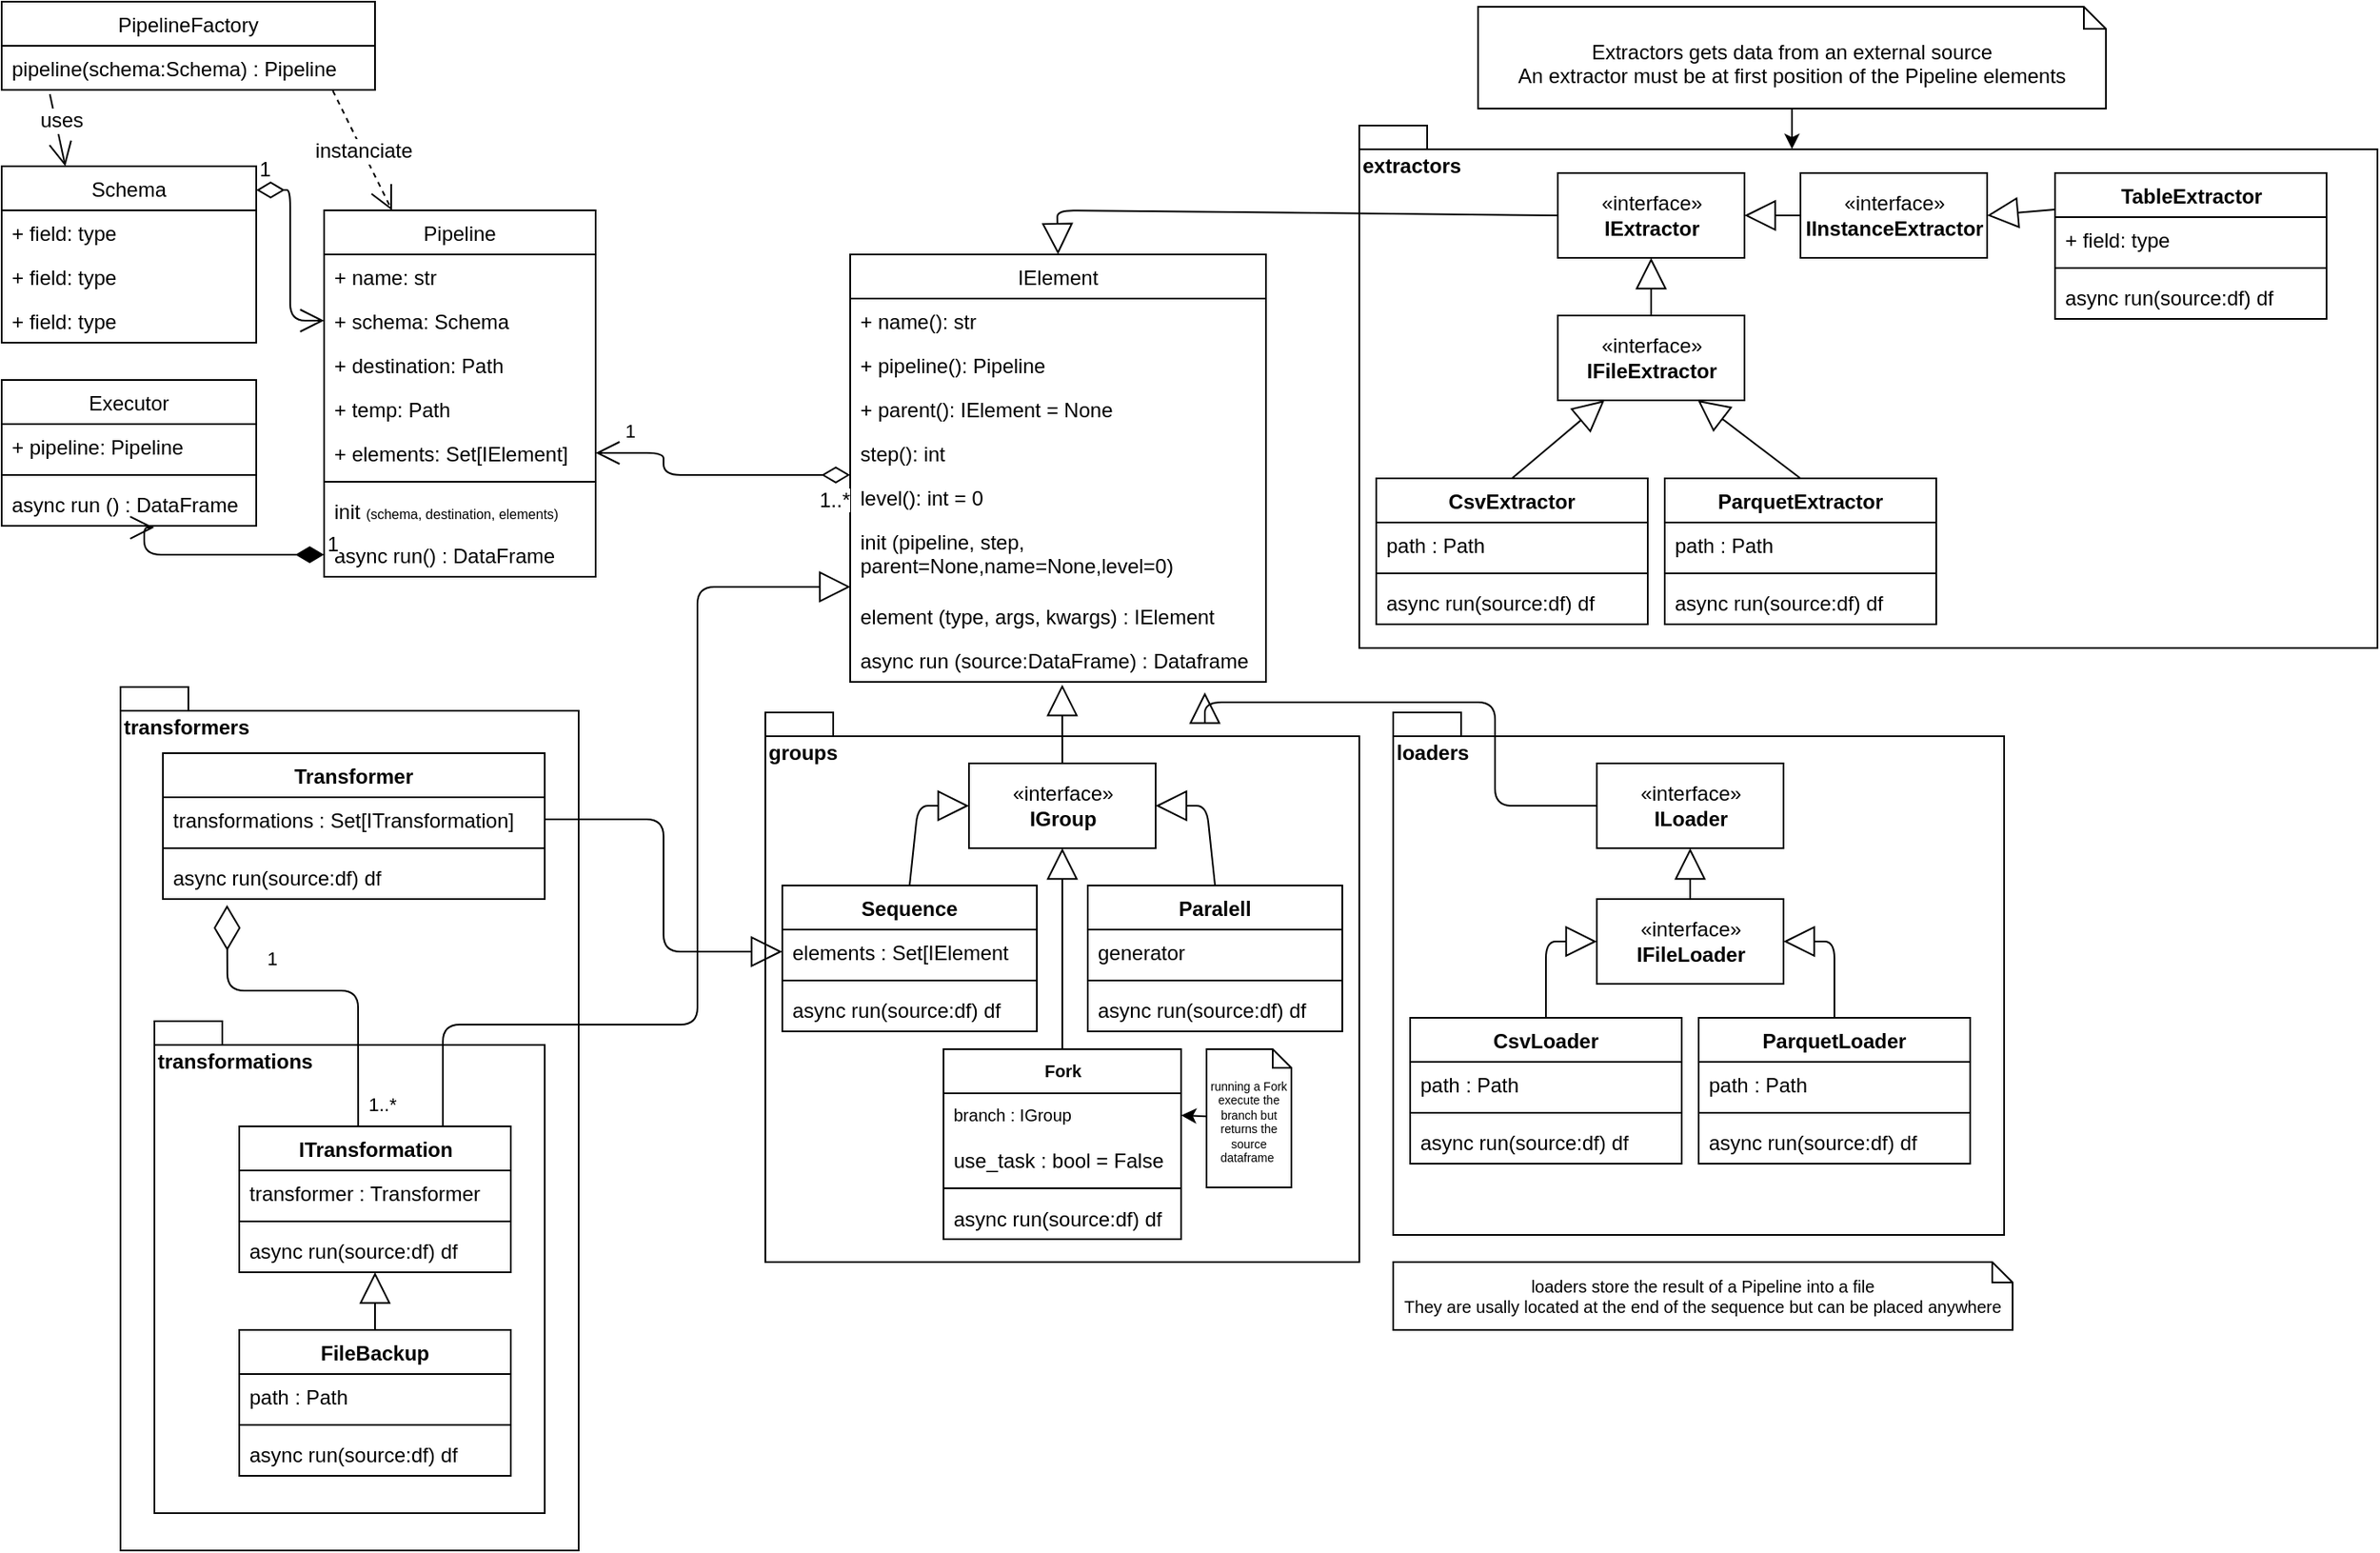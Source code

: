 <mxfile>
    <diagram id="ujasGGpQuh9d9_VPNhje" name="Page-1">
        <mxGraphModel dx="928" dy="367" grid="1" gridSize="10" guides="1" tooltips="1" connect="1" arrows="1" fold="1" page="1" pageScale="1" pageWidth="1654" pageHeight="1169" math="0" shadow="0">
            <root>
                <mxCell id="0"/>
                <mxCell id="1" parent="0"/>
                <mxCell id="62" value="groups" style="shape=folder;fontStyle=1;spacingTop=10;tabWidth=40;tabHeight=14;tabPosition=left;html=1;align=left;verticalAlign=top;" parent="1" vertex="1">
                    <mxGeometry x="490" y="446" width="350" height="324" as="geometry"/>
                </mxCell>
                <mxCell id="26" value="extractors" style="shape=folder;fontStyle=1;spacingTop=10;tabWidth=40;tabHeight=14;tabPosition=left;html=1;align=left;verticalAlign=top;" parent="1" vertex="1">
                    <mxGeometry x="840" y="100" width="600" height="308" as="geometry"/>
                </mxCell>
                <mxCell id="2" value="IElement" style="swimlane;fontStyle=0;childLayout=stackLayout;horizontal=1;startSize=26;fillColor=none;horizontalStack=0;resizeParent=1;resizeParentMax=0;resizeLast=0;collapsible=1;marginBottom=0;" parent="1" vertex="1">
                    <mxGeometry x="540" y="176" width="245" height="252" as="geometry"/>
                </mxCell>
                <mxCell id="3" value="+ name(): str" style="text;strokeColor=none;fillColor=none;align=left;verticalAlign=top;spacingLeft=4;spacingRight=4;overflow=hidden;rotatable=0;points=[[0,0.5],[1,0.5]];portConstraint=eastwest;" parent="2" vertex="1">
                    <mxGeometry y="26" width="245" height="26" as="geometry"/>
                </mxCell>
                <mxCell id="4" value="+ pipeline(): Pipeline" style="text;strokeColor=none;fillColor=none;align=left;verticalAlign=top;spacingLeft=4;spacingRight=4;overflow=hidden;rotatable=0;points=[[0,0.5],[1,0.5]];portConstraint=eastwest;" parent="2" vertex="1">
                    <mxGeometry y="52" width="245" height="26" as="geometry"/>
                </mxCell>
                <mxCell id="5" value="+ parent(): IElement = None" style="text;strokeColor=none;fillColor=none;align=left;verticalAlign=top;spacingLeft=4;spacingRight=4;overflow=hidden;rotatable=0;points=[[0,0.5],[1,0.5]];portConstraint=eastwest;" parent="2" vertex="1">
                    <mxGeometry y="78" width="245" height="26" as="geometry"/>
                </mxCell>
                <mxCell id="93" value="step(): int" style="text;strokeColor=none;fillColor=none;align=left;verticalAlign=top;spacingLeft=4;spacingRight=4;overflow=hidden;rotatable=0;points=[[0,0.5],[1,0.5]];portConstraint=eastwest;fontSize=12;html=1;" parent="2" vertex="1">
                    <mxGeometry y="104" width="245" height="26" as="geometry"/>
                </mxCell>
                <mxCell id="94" value="level(): int = 0" style="text;strokeColor=none;fillColor=none;align=left;verticalAlign=top;spacingLeft=4;spacingRight=4;overflow=hidden;rotatable=0;points=[[0,0.5],[1,0.5]];portConstraint=eastwest;fontSize=12;html=1;" parent="2" vertex="1">
                    <mxGeometry y="130" width="245" height="26" as="geometry"/>
                </mxCell>
                <mxCell id="122" value="init (pipeline, step, parent=None,name=None,level=0)" style="text;strokeColor=none;fillColor=none;align=left;verticalAlign=top;spacingLeft=4;spacingRight=4;overflow=hidden;rotatable=0;points=[[0,0.5],[1,0.5]];portConstraint=eastwest;labelBackgroundColor=none;labelBorderColor=none;fontSize=12;fontColor=default;html=1;whiteSpace=wrap;" parent="2" vertex="1">
                    <mxGeometry y="156" width="245" height="44" as="geometry"/>
                </mxCell>
                <mxCell id="143" value="element (type, args, kwargs) : IElement" style="text;strokeColor=none;fillColor=none;align=left;verticalAlign=top;spacingLeft=4;spacingRight=4;overflow=hidden;rotatable=0;points=[[0,0.5],[1,0.5]];portConstraint=eastwest;labelBorderColor=none;" vertex="1" parent="2">
                    <mxGeometry y="200" width="245" height="26" as="geometry"/>
                </mxCell>
                <mxCell id="95" value="async run (source:DataFrame) : Dataframe" style="text;strokeColor=none;fillColor=none;align=left;verticalAlign=top;spacingLeft=4;spacingRight=4;overflow=hidden;rotatable=0;points=[[0,0.5],[1,0.5]];portConstraint=eastwest;fontSize=12;html=1;" parent="2" vertex="1">
                    <mxGeometry y="226" width="245" height="26" as="geometry"/>
                </mxCell>
                <mxCell id="6" value="Pipeline" style="swimlane;fontStyle=0;childLayout=stackLayout;horizontal=1;startSize=26;fillColor=none;horizontalStack=0;resizeParent=1;resizeParentMax=0;resizeLast=0;collapsible=1;marginBottom=0;" parent="1" vertex="1">
                    <mxGeometry x="230" y="150" width="160" height="216" as="geometry"/>
                </mxCell>
                <mxCell id="7" value="+ name: str" style="text;strokeColor=none;fillColor=none;align=left;verticalAlign=top;spacingLeft=4;spacingRight=4;overflow=hidden;rotatable=0;points=[[0,0.5],[1,0.5]];portConstraint=eastwest;" parent="6" vertex="1">
                    <mxGeometry y="26" width="160" height="26" as="geometry"/>
                </mxCell>
                <mxCell id="8" value="+ schema: Schema" style="text;strokeColor=none;fillColor=none;align=left;verticalAlign=top;spacingLeft=4;spacingRight=4;overflow=hidden;rotatable=0;points=[[0,0.5],[1,0.5]];portConstraint=eastwest;" parent="6" vertex="1">
                    <mxGeometry y="52" width="160" height="26" as="geometry"/>
                </mxCell>
                <mxCell id="9" value="+ destination: Path" style="text;strokeColor=none;fillColor=none;align=left;verticalAlign=top;spacingLeft=4;spacingRight=4;overflow=hidden;rotatable=0;points=[[0,0.5],[1,0.5]];portConstraint=eastwest;" parent="6" vertex="1">
                    <mxGeometry y="78" width="160" height="26" as="geometry"/>
                </mxCell>
                <mxCell id="87" value="+ temp: Path" style="text;strokeColor=none;fillColor=none;align=left;verticalAlign=top;spacingLeft=4;spacingRight=4;overflow=hidden;rotatable=0;points=[[0,0.5],[1,0.5]];portConstraint=eastwest;" parent="6" vertex="1">
                    <mxGeometry y="104" width="160" height="26" as="geometry"/>
                </mxCell>
                <mxCell id="88" value="+ elements: Set[IElement]" style="text;strokeColor=none;fillColor=none;align=left;verticalAlign=top;spacingLeft=4;spacingRight=4;overflow=hidden;rotatable=0;points=[[0,0.5],[1,0.5]];portConstraint=eastwest;" parent="6" vertex="1">
                    <mxGeometry y="130" width="160" height="26" as="geometry"/>
                </mxCell>
                <mxCell id="89" value="" style="line;strokeWidth=1;fillColor=none;align=left;verticalAlign=middle;spacingTop=-1;spacingLeft=3;spacingRight=3;rotatable=0;labelPosition=right;points=[];portConstraint=eastwest;" parent="6" vertex="1">
                    <mxGeometry y="156" width="160" height="8" as="geometry"/>
                </mxCell>
                <mxCell id="90" value="init&amp;nbsp;&lt;font style=&quot;font-size: 8px&quot;&gt;(schema, destination, elements)&lt;/font&gt;" style="text;strokeColor=none;fillColor=none;align=left;verticalAlign=top;spacingLeft=4;spacingRight=4;overflow=hidden;rotatable=0;points=[[0,0.5],[1,0.5]];portConstraint=eastwest;whiteSpace=wrap;html=1;" parent="6" vertex="1">
                    <mxGeometry y="164" width="160" height="26" as="geometry"/>
                </mxCell>
                <mxCell id="107" value="&lt;span&gt;async run() : DataFrame&lt;/span&gt;" style="text;align=left;verticalAlign=top;spacingLeft=4;spacingRight=4;overflow=hidden;rotatable=0;points=[[0,0.5],[1,0.5]];portConstraint=eastwest;labelBackgroundColor=none;labelBorderColor=none;fontSize=12;html=1;" parent="6" vertex="1">
                    <mxGeometry y="190" width="160" height="26" as="geometry"/>
                </mxCell>
                <mxCell id="10" value="«interface»&lt;br&gt;&lt;b&gt;IExtractor&lt;/b&gt;" style="html=1;" parent="1" vertex="1">
                    <mxGeometry x="957" y="128" width="110" height="50" as="geometry"/>
                </mxCell>
                <mxCell id="11" value="«interface»&lt;br&gt;&lt;b&gt;IFileExtractor&lt;/b&gt;" style="html=1;" parent="1" vertex="1">
                    <mxGeometry x="957" y="212" width="110" height="50" as="geometry"/>
                </mxCell>
                <mxCell id="12" value="CsvExtractor" style="swimlane;fontStyle=1;align=center;verticalAlign=top;childLayout=stackLayout;horizontal=1;startSize=26;horizontalStack=0;resizeParent=1;resizeParentMax=0;resizeLast=0;collapsible=1;marginBottom=0;" parent="1" vertex="1">
                    <mxGeometry x="850" y="308" width="160" height="86" as="geometry"/>
                </mxCell>
                <mxCell id="13" value="path : Path" style="text;strokeColor=none;fillColor=none;align=left;verticalAlign=top;spacingLeft=4;spacingRight=4;overflow=hidden;rotatable=0;points=[[0,0.5],[1,0.5]];portConstraint=eastwest;" parent="12" vertex="1">
                    <mxGeometry y="26" width="160" height="26" as="geometry"/>
                </mxCell>
                <mxCell id="14" value="" style="line;strokeWidth=1;fillColor=none;align=left;verticalAlign=middle;spacingTop=-1;spacingLeft=3;spacingRight=3;rotatable=0;labelPosition=right;points=[];portConstraint=eastwest;" parent="12" vertex="1">
                    <mxGeometry y="52" width="160" height="8" as="geometry"/>
                </mxCell>
                <mxCell id="15" value="async run(source:df) df" style="text;strokeColor=none;fillColor=none;align=left;verticalAlign=top;spacingLeft=4;spacingRight=4;overflow=hidden;rotatable=0;points=[[0,0.5],[1,0.5]];portConstraint=eastwest;" parent="12" vertex="1">
                    <mxGeometry y="60" width="160" height="26" as="geometry"/>
                </mxCell>
                <mxCell id="17" value="ParquetExtractor" style="swimlane;fontStyle=1;align=center;verticalAlign=top;childLayout=stackLayout;horizontal=1;startSize=26;horizontalStack=0;resizeParent=1;resizeParentMax=0;resizeLast=0;collapsible=1;marginBottom=0;" parent="1" vertex="1">
                    <mxGeometry x="1020" y="308" width="160" height="86" as="geometry"/>
                </mxCell>
                <mxCell id="18" value="path : Path" style="text;strokeColor=none;fillColor=none;align=left;verticalAlign=top;spacingLeft=4;spacingRight=4;overflow=hidden;rotatable=0;points=[[0,0.5],[1,0.5]];portConstraint=eastwest;" parent="17" vertex="1">
                    <mxGeometry y="26" width="160" height="26" as="geometry"/>
                </mxCell>
                <mxCell id="19" value="" style="line;strokeWidth=1;fillColor=none;align=left;verticalAlign=middle;spacingTop=-1;spacingLeft=3;spacingRight=3;rotatable=0;labelPosition=right;points=[];portConstraint=eastwest;" parent="17" vertex="1">
                    <mxGeometry y="52" width="160" height="8" as="geometry"/>
                </mxCell>
                <mxCell id="20" value="async run(source:df) df" style="text;strokeColor=none;fillColor=none;align=left;verticalAlign=top;spacingLeft=4;spacingRight=4;overflow=hidden;rotatable=0;points=[[0,0.5],[1,0.5]];portConstraint=eastwest;" parent="17" vertex="1">
                    <mxGeometry y="60" width="160" height="26" as="geometry"/>
                </mxCell>
                <mxCell id="21" value="" style="endArrow=block;endSize=16;endFill=0;html=1;entryX=0.5;entryY=0;entryDx=0;entryDy=0;exitX=0;exitY=0.5;exitDx=0;exitDy=0;" parent="1" source="10" target="2" edge="1">
                    <mxGeometry x="-0.319" y="7" width="160" relative="1" as="geometry">
                        <mxPoint x="610" y="140" as="sourcePoint"/>
                        <mxPoint x="750" y="400" as="targetPoint"/>
                        <Array as="points">
                            <mxPoint x="662" y="150"/>
                        </Array>
                        <mxPoint as="offset"/>
                    </mxGeometry>
                </mxCell>
                <mxCell id="23" value="" style="endArrow=block;endSize=16;endFill=0;html=1;entryX=0.5;entryY=1;entryDx=0;entryDy=0;exitX=0.5;exitY=0;exitDx=0;exitDy=0;" parent="1" source="11" target="10" edge="1">
                    <mxGeometry x="-0.319" y="7" width="160" relative="1" as="geometry">
                        <mxPoint x="920" y="143" as="sourcePoint"/>
                        <mxPoint x="770" y="168" as="targetPoint"/>
                        <mxPoint as="offset"/>
                    </mxGeometry>
                </mxCell>
                <mxCell id="24" value="" style="endArrow=block;endSize=16;endFill=0;html=1;entryX=0.25;entryY=1;entryDx=0;entryDy=0;exitX=0.5;exitY=0;exitDx=0;exitDy=0;" parent="1" source="12" target="11" edge="1">
                    <mxGeometry x="-0.319" y="7" width="160" relative="1" as="geometry">
                        <mxPoint x="930" y="153" as="sourcePoint"/>
                        <mxPoint x="780" y="178" as="targetPoint"/>
                        <mxPoint as="offset"/>
                    </mxGeometry>
                </mxCell>
                <mxCell id="25" value="" style="endArrow=block;endSize=16;endFill=0;html=1;entryX=0.75;entryY=1;entryDx=0;entryDy=0;exitX=0.5;exitY=0;exitDx=0;exitDy=0;" parent="1" source="17" target="11" edge="1">
                    <mxGeometry x="-0.319" y="7" width="160" relative="1" as="geometry">
                        <mxPoint x="940" y="163" as="sourcePoint"/>
                        <mxPoint x="790" y="188" as="targetPoint"/>
                        <mxPoint as="offset"/>
                    </mxGeometry>
                </mxCell>
                <mxCell id="27" value="loaders" style="shape=folder;fontStyle=1;spacingTop=10;tabWidth=40;tabHeight=14;tabPosition=left;html=1;align=left;verticalAlign=top;" parent="1" vertex="1">
                    <mxGeometry x="860" y="446" width="360" height="308" as="geometry"/>
                </mxCell>
                <mxCell id="28" value="«interface»&lt;br&gt;&lt;b&gt;ILoader&lt;/b&gt;" style="html=1;" parent="1" vertex="1">
                    <mxGeometry x="980" y="476" width="110" height="50" as="geometry"/>
                </mxCell>
                <mxCell id="29" value="«interface»&lt;br&gt;&lt;b&gt;IFileLoader&lt;/b&gt;" style="html=1;" parent="1" vertex="1">
                    <mxGeometry x="980" y="556" width="110" height="50" as="geometry"/>
                </mxCell>
                <mxCell id="32" value="CsvLoader" style="swimlane;fontStyle=1;align=center;verticalAlign=top;childLayout=stackLayout;horizontal=1;startSize=26;horizontalStack=0;resizeParent=1;resizeParentMax=0;resizeLast=0;collapsible=1;marginBottom=0;" parent="1" vertex="1">
                    <mxGeometry x="870" y="626" width="160" height="86" as="geometry"/>
                </mxCell>
                <mxCell id="33" value="path : Path" style="text;strokeColor=none;fillColor=none;align=left;verticalAlign=top;spacingLeft=4;spacingRight=4;overflow=hidden;rotatable=0;points=[[0,0.5],[1,0.5]];portConstraint=eastwest;" parent="32" vertex="1">
                    <mxGeometry y="26" width="160" height="26" as="geometry"/>
                </mxCell>
                <mxCell id="34" value="" style="line;strokeWidth=1;fillColor=none;align=left;verticalAlign=middle;spacingTop=-1;spacingLeft=3;spacingRight=3;rotatable=0;labelPosition=right;points=[];portConstraint=eastwest;" parent="32" vertex="1">
                    <mxGeometry y="52" width="160" height="8" as="geometry"/>
                </mxCell>
                <mxCell id="35" value="async run(source:df) df" style="text;strokeColor=none;fillColor=none;align=left;verticalAlign=top;spacingLeft=4;spacingRight=4;overflow=hidden;rotatable=0;points=[[0,0.5],[1,0.5]];portConstraint=eastwest;" parent="32" vertex="1">
                    <mxGeometry y="60" width="160" height="26" as="geometry"/>
                </mxCell>
                <mxCell id="36" value="ParquetLoader" style="swimlane;fontStyle=1;align=center;verticalAlign=top;childLayout=stackLayout;horizontal=1;startSize=26;horizontalStack=0;resizeParent=1;resizeParentMax=0;resizeLast=0;collapsible=1;marginBottom=0;" parent="1" vertex="1">
                    <mxGeometry x="1040" y="626" width="160" height="86" as="geometry"/>
                </mxCell>
                <mxCell id="37" value="path : Path" style="text;strokeColor=none;fillColor=none;align=left;verticalAlign=top;spacingLeft=4;spacingRight=4;overflow=hidden;rotatable=0;points=[[0,0.5],[1,0.5]];portConstraint=eastwest;" parent="36" vertex="1">
                    <mxGeometry y="26" width="160" height="26" as="geometry"/>
                </mxCell>
                <mxCell id="38" value="" style="line;strokeWidth=1;fillColor=none;align=left;verticalAlign=middle;spacingTop=-1;spacingLeft=3;spacingRight=3;rotatable=0;labelPosition=right;points=[];portConstraint=eastwest;" parent="36" vertex="1">
                    <mxGeometry y="52" width="160" height="8" as="geometry"/>
                </mxCell>
                <mxCell id="39" value="async run(source:df) df" style="text;strokeColor=none;fillColor=none;align=left;verticalAlign=top;spacingLeft=4;spacingRight=4;overflow=hidden;rotatable=0;points=[[0,0.5],[1,0.5]];portConstraint=eastwest;" parent="36" vertex="1">
                    <mxGeometry y="60" width="160" height="26" as="geometry"/>
                </mxCell>
                <mxCell id="40" value="" style="endArrow=block;endSize=16;endFill=0;html=1;entryX=0.5;entryY=1;entryDx=0;entryDy=0;exitX=0.5;exitY=0;exitDx=0;exitDy=0;" parent="1" source="29" target="28" edge="1">
                    <mxGeometry x="-0.319" y="7" width="160" relative="1" as="geometry">
                        <mxPoint x="1332" y="240" as="sourcePoint"/>
                        <mxPoint x="1332" y="206" as="targetPoint"/>
                        <mxPoint as="offset"/>
                    </mxGeometry>
                </mxCell>
                <mxCell id="41" value="" style="endArrow=block;endSize=16;endFill=0;html=1;entryX=1;entryY=0.5;entryDx=0;entryDy=0;exitX=0.5;exitY=0;exitDx=0;exitDy=0;" parent="1" source="36" target="29" edge="1">
                    <mxGeometry x="-0.319" y="7" width="160" relative="1" as="geometry">
                        <mxPoint x="1360" y="596" as="sourcePoint"/>
                        <mxPoint x="1280" y="556" as="targetPoint"/>
                        <mxPoint as="offset"/>
                        <Array as="points">
                            <mxPoint x="1120" y="581"/>
                        </Array>
                    </mxGeometry>
                </mxCell>
                <mxCell id="42" value="" style="endArrow=block;endSize=16;endFill=0;html=1;entryX=0;entryY=0.5;entryDx=0;entryDy=0;exitX=0.5;exitY=0;exitDx=0;exitDy=0;" parent="1" source="32" target="29" edge="1">
                    <mxGeometry x="-0.319" y="7" width="160" relative="1" as="geometry">
                        <mxPoint x="1130" y="636" as="sourcePoint"/>
                        <mxPoint x="1100" y="591" as="targetPoint"/>
                        <mxPoint as="offset"/>
                        <Array as="points">
                            <mxPoint x="950" y="581"/>
                        </Array>
                    </mxGeometry>
                </mxCell>
                <mxCell id="43" value="transformers" style="shape=folder;fontStyle=1;spacingTop=10;tabWidth=40;tabHeight=14;tabPosition=left;html=1;align=left;verticalAlign=top;" parent="1" vertex="1">
                    <mxGeometry x="110" y="431" width="270" height="509" as="geometry"/>
                </mxCell>
                <mxCell id="44" value="«interface»&lt;br&gt;&lt;b&gt;IGroup&lt;/b&gt;" style="html=1;" parent="1" vertex="1">
                    <mxGeometry x="610" y="476" width="110" height="50" as="geometry"/>
                </mxCell>
                <mxCell id="45" value="Sequence" style="swimlane;fontStyle=1;align=center;verticalAlign=top;childLayout=stackLayout;horizontal=1;startSize=26;horizontalStack=0;resizeParent=1;resizeParentMax=0;resizeLast=0;collapsible=1;marginBottom=0;" parent="1" vertex="1">
                    <mxGeometry x="500" y="548" width="150" height="86" as="geometry"/>
                </mxCell>
                <mxCell id="46" value="elements : Set[IElement" style="text;strokeColor=none;fillColor=none;align=left;verticalAlign=top;spacingLeft=4;spacingRight=4;overflow=hidden;rotatable=0;points=[[0,0.5],[1,0.5]];portConstraint=eastwest;" parent="45" vertex="1">
                    <mxGeometry y="26" width="150" height="26" as="geometry"/>
                </mxCell>
                <mxCell id="47" value="" style="line;strokeWidth=1;fillColor=none;align=left;verticalAlign=middle;spacingTop=-1;spacingLeft=3;spacingRight=3;rotatable=0;labelPosition=right;points=[];portConstraint=eastwest;" parent="45" vertex="1">
                    <mxGeometry y="52" width="150" height="8" as="geometry"/>
                </mxCell>
                <mxCell id="48" value="async run(source:df) df" style="text;strokeColor=none;fillColor=none;align=left;verticalAlign=top;spacingLeft=4;spacingRight=4;overflow=hidden;rotatable=0;points=[[0,0.5],[1,0.5]];portConstraint=eastwest;" parent="45" vertex="1">
                    <mxGeometry y="60" width="150" height="26" as="geometry"/>
                </mxCell>
                <mxCell id="49" value="Paralell" style="swimlane;fontStyle=1;align=center;verticalAlign=top;childLayout=stackLayout;horizontal=1;startSize=26;horizontalStack=0;resizeParent=1;resizeParentMax=0;resizeLast=0;collapsible=1;marginBottom=0;" parent="1" vertex="1">
                    <mxGeometry x="680" y="548" width="150" height="86" as="geometry"/>
                </mxCell>
                <mxCell id="50" value="generator" style="text;strokeColor=none;fillColor=none;align=left;verticalAlign=top;spacingLeft=4;spacingRight=4;overflow=hidden;rotatable=0;points=[[0,0.5],[1,0.5]];portConstraint=eastwest;" parent="49" vertex="1">
                    <mxGeometry y="26" width="150" height="26" as="geometry"/>
                </mxCell>
                <mxCell id="51" value="" style="line;strokeWidth=1;fillColor=none;align=left;verticalAlign=middle;spacingTop=-1;spacingLeft=3;spacingRight=3;rotatable=0;labelPosition=right;points=[];portConstraint=eastwest;" parent="49" vertex="1">
                    <mxGeometry y="52" width="150" height="8" as="geometry"/>
                </mxCell>
                <mxCell id="52" value="async run(source:df) df" style="text;strokeColor=none;fillColor=none;align=left;verticalAlign=top;spacingLeft=4;spacingRight=4;overflow=hidden;rotatable=0;points=[[0,0.5],[1,0.5]];portConstraint=eastwest;" parent="49" vertex="1">
                    <mxGeometry y="60" width="150" height="26" as="geometry"/>
                </mxCell>
                <mxCell id="53" value="" style="endArrow=block;endSize=16;endFill=0;html=1;entryX=0;entryY=0.5;entryDx=0;entryDy=0;exitX=0.5;exitY=0;exitDx=0;exitDy=0;" parent="1" source="45" target="44" edge="1">
                    <mxGeometry x="-0.319" y="7" width="160" relative="1" as="geometry">
                        <mxPoint x="440" y="526" as="sourcePoint"/>
                        <mxPoint x="470" y="481" as="targetPoint"/>
                        <mxPoint as="offset"/>
                        <Array as="points">
                            <mxPoint x="580" y="501"/>
                        </Array>
                    </mxGeometry>
                </mxCell>
                <mxCell id="54" value="" style="endArrow=block;endSize=16;endFill=0;html=1;entryX=1;entryY=0.5;entryDx=0;entryDy=0;exitX=0.5;exitY=0;exitDx=0;exitDy=0;" parent="1" source="49" target="44" edge="1">
                    <mxGeometry x="-0.319" y="7" width="160" relative="1" as="geometry">
                        <mxPoint x="770" y="551" as="sourcePoint"/>
                        <mxPoint x="800" y="506" as="targetPoint"/>
                        <mxPoint as="offset"/>
                        <Array as="points">
                            <mxPoint x="750" y="501"/>
                        </Array>
                    </mxGeometry>
                </mxCell>
                <mxCell id="55" value="" style="endArrow=block;endSize=16;endFill=0;html=1;exitX=0.5;exitY=0;exitDx=0;exitDy=0;entryX=0.51;entryY=1.061;entryDx=0;entryDy=0;entryPerimeter=0;" parent="1" source="44" target="95" edge="1">
                    <mxGeometry x="-0.319" y="7" width="160" relative="1" as="geometry">
                        <mxPoint x="1087" y="215" as="sourcePoint"/>
                        <mxPoint x="670" y="420" as="targetPoint"/>
                        <mxPoint as="offset"/>
                    </mxGeometry>
                </mxCell>
                <mxCell id="56" value="" style="endArrow=block;endSize=16;endFill=0;html=1;entryX=0.853;entryY=1.236;entryDx=0;entryDy=0;exitX=0;exitY=0.5;exitDx=0;exitDy=0;entryPerimeter=0;" parent="1" source="28" target="95" edge="1">
                    <mxGeometry x="-0.319" y="7" width="160" relative="1" as="geometry">
                        <mxPoint x="1097" y="225" as="sourcePoint"/>
                        <mxPoint x="540" y="200" as="targetPoint"/>
                        <mxPoint as="offset"/>
                        <Array as="points">
                            <mxPoint x="920" y="501"/>
                            <mxPoint x="920" y="440"/>
                            <mxPoint x="749" y="440"/>
                        </Array>
                    </mxGeometry>
                </mxCell>
                <mxCell id="57" value="Transformer" style="swimlane;fontStyle=1;align=center;verticalAlign=top;childLayout=stackLayout;horizontal=1;startSize=26;horizontalStack=0;resizeParent=1;resizeParentMax=0;resizeLast=0;collapsible=1;marginBottom=0;labelBorderColor=none;" parent="1" vertex="1">
                    <mxGeometry x="135" y="470" width="225" height="86" as="geometry"/>
                </mxCell>
                <mxCell id="58" value="transformations : Set[ITransformation]" style="text;strokeColor=none;fillColor=none;align=left;verticalAlign=top;spacingLeft=4;spacingRight=4;overflow=hidden;rotatable=0;points=[[0,0.5],[1,0.5]];portConstraint=eastwest;" parent="57" vertex="1">
                    <mxGeometry y="26" width="225" height="26" as="geometry"/>
                </mxCell>
                <mxCell id="59" value="" style="line;strokeWidth=1;fillColor=none;align=left;verticalAlign=middle;spacingTop=-1;spacingLeft=3;spacingRight=3;rotatable=0;labelPosition=right;points=[];portConstraint=eastwest;" parent="57" vertex="1">
                    <mxGeometry y="52" width="225" height="8" as="geometry"/>
                </mxCell>
                <mxCell id="60" value="async run(source:df) df" style="text;strokeColor=none;fillColor=none;align=left;verticalAlign=top;spacingLeft=4;spacingRight=4;overflow=hidden;rotatable=0;points=[[0,0.5],[1,0.5]];portConstraint=eastwest;" parent="57" vertex="1">
                    <mxGeometry y="60" width="225" height="26" as="geometry"/>
                </mxCell>
                <mxCell id="61" value="" style="endArrow=block;endSize=16;endFill=0;html=1;exitX=1;exitY=0.5;exitDx=0;exitDy=0;entryX=0;entryY=0.5;entryDx=0;entryDy=0;" parent="1" source="58" target="46" edge="1">
                    <mxGeometry x="-0.319" y="7" width="160" relative="1" as="geometry">
                        <mxPoint x="295.56" y="480" as="sourcePoint"/>
                        <mxPoint x="250.0" y="295.95" as="targetPoint"/>
                        <mxPoint as="offset"/>
                        <Array as="points">
                            <mxPoint x="430" y="509"/>
                            <mxPoint x="430" y="587"/>
                        </Array>
                    </mxGeometry>
                </mxCell>
                <mxCell id="63" value="transformations" style="shape=folder;fontStyle=1;spacingTop=10;tabWidth=40;tabHeight=14;tabPosition=left;html=1;align=left;verticalAlign=top;" parent="1" vertex="1">
                    <mxGeometry x="130" y="628" width="230" height="290" as="geometry"/>
                </mxCell>
                <mxCell id="66" value="FileBackup" style="swimlane;fontStyle=1;align=center;verticalAlign=top;childLayout=stackLayout;horizontal=1;startSize=26;horizontalStack=0;resizeParent=1;resizeParentMax=0;resizeLast=0;collapsible=1;marginBottom=0;" parent="1" vertex="1">
                    <mxGeometry x="180" y="810" width="160" height="86" as="geometry"/>
                </mxCell>
                <mxCell id="67" value="path : Path" style="text;strokeColor=none;fillColor=none;align=left;verticalAlign=top;spacingLeft=4;spacingRight=4;overflow=hidden;rotatable=0;points=[[0,0.5],[1,0.5]];portConstraint=eastwest;" parent="66" vertex="1">
                    <mxGeometry y="26" width="160" height="26" as="geometry"/>
                </mxCell>
                <mxCell id="68" value="" style="line;strokeWidth=1;fillColor=none;align=left;verticalAlign=middle;spacingTop=-1;spacingLeft=3;spacingRight=3;rotatable=0;labelPosition=right;points=[];portConstraint=eastwest;" parent="66" vertex="1">
                    <mxGeometry y="52" width="160" height="8" as="geometry"/>
                </mxCell>
                <mxCell id="69" value="async run(source:df) df" style="text;strokeColor=none;fillColor=none;align=left;verticalAlign=top;spacingLeft=4;spacingRight=4;overflow=hidden;rotatable=0;points=[[0,0.5],[1,0.5]];portConstraint=eastwest;" parent="66" vertex="1">
                    <mxGeometry y="60" width="160" height="26" as="geometry"/>
                </mxCell>
                <mxCell id="70" value="" style="endArrow=block;endSize=16;endFill=0;html=1;exitX=0.5;exitY=0;exitDx=0;exitDy=0;" parent="1" source="66" target="126" edge="1">
                    <mxGeometry x="-0.319" y="7" width="160" relative="1" as="geometry">
                        <mxPoint x="340" y="590" as="sourcePoint"/>
                        <mxPoint x="215" y="728" as="targetPoint"/>
                        <mxPoint as="offset"/>
                    </mxGeometry>
                </mxCell>
                <mxCell id="71" value="" style="endArrow=block;endSize=16;endFill=0;html=1;entryX=0.001;entryY=0.908;entryDx=0;entryDy=0;entryPerimeter=0;exitX=0.75;exitY=0;exitDx=0;exitDy=0;" parent="1" source="123" target="122" edge="1">
                    <mxGeometry x="-0.319" y="7" width="160" relative="1" as="geometry">
                        <mxPoint x="215" y="678" as="sourcePoint"/>
                        <mxPoint x="420" y="601" as="targetPoint"/>
                        <mxPoint as="offset"/>
                        <Array as="points">
                            <mxPoint x="300" y="630"/>
                            <mxPoint x="450" y="630"/>
                            <mxPoint x="450" y="372"/>
                        </Array>
                    </mxGeometry>
                </mxCell>
                <mxCell id="72" value="" style="endArrow=diamondThin;endFill=0;endSize=24;html=1;entryX=0.168;entryY=1.135;entryDx=0;entryDy=0;entryPerimeter=0;exitX=0.438;exitY=0;exitDx=0;exitDy=0;exitPerimeter=0;" parent="1" source="123" target="60" edge="1">
                    <mxGeometry width="160" relative="1" as="geometry">
                        <mxPoint x="187.5" y="678" as="sourcePoint"/>
                        <mxPoint x="880" y="540" as="targetPoint"/>
                        <Array as="points">
                            <mxPoint x="250" y="610"/>
                            <mxPoint x="173" y="610"/>
                        </Array>
                    </mxGeometry>
                </mxCell>
                <mxCell id="73" value="1..*" style="edgeLabel;html=1;align=center;verticalAlign=middle;resizable=0;points=[];" parent="72" vertex="1" connectable="0">
                    <mxGeometry x="-0.869" relative="1" as="geometry">
                        <mxPoint x="14" as="offset"/>
                    </mxGeometry>
                </mxCell>
                <mxCell id="74" value="1" style="edgeLabel;html=1;align=center;verticalAlign=middle;resizable=0;points=[];" parent="72" vertex="1" connectable="0">
                    <mxGeometry x="0.264" relative="1" as="geometry">
                        <mxPoint y="-19" as="offset"/>
                    </mxGeometry>
                </mxCell>
                <mxCell id="75" value="PipelineFactory" style="swimlane;fontStyle=0;childLayout=stackLayout;horizontal=1;startSize=26;fillColor=none;horizontalStack=0;resizeParent=1;resizeParentMax=0;resizeLast=0;collapsible=1;marginBottom=0;" parent="1" vertex="1">
                    <mxGeometry x="40" y="27" width="220" height="52" as="geometry"/>
                </mxCell>
                <mxCell id="76" value="pipeline(schema:Schema) : Pipeline" style="text;strokeColor=none;fillColor=none;align=left;verticalAlign=top;spacingLeft=4;spacingRight=4;overflow=hidden;rotatable=0;points=[[0,0.5],[1,0.5]];portConstraint=eastwest;" parent="75" vertex="1">
                    <mxGeometry y="26" width="220" height="26" as="geometry"/>
                </mxCell>
                <mxCell id="79" value="Schema" style="swimlane;fontStyle=0;childLayout=stackLayout;horizontal=1;startSize=26;fillColor=none;horizontalStack=0;resizeParent=1;resizeParentMax=0;resizeLast=0;collapsible=1;marginBottom=0;" parent="1" vertex="1">
                    <mxGeometry x="40" y="124" width="150" height="104" as="geometry"/>
                </mxCell>
                <mxCell id="81" value="+ field: type" style="text;strokeColor=none;fillColor=none;align=left;verticalAlign=top;spacingLeft=4;spacingRight=4;overflow=hidden;rotatable=0;points=[[0,0.5],[1,0.5]];portConstraint=eastwest;" parent="79" vertex="1">
                    <mxGeometry y="26" width="150" height="26" as="geometry"/>
                </mxCell>
                <mxCell id="80" value="+ field: type" style="text;strokeColor=none;fillColor=none;align=left;verticalAlign=top;spacingLeft=4;spacingRight=4;overflow=hidden;rotatable=0;points=[[0,0.5],[1,0.5]];portConstraint=eastwest;" parent="79" vertex="1">
                    <mxGeometry y="52" width="150" height="26" as="geometry"/>
                </mxCell>
                <mxCell id="82" value="+ field: type" style="text;strokeColor=none;fillColor=none;align=left;verticalAlign=top;spacingLeft=4;spacingRight=4;overflow=hidden;rotatable=0;points=[[0,0.5],[1,0.5]];portConstraint=eastwest;" parent="79" vertex="1">
                    <mxGeometry y="78" width="150" height="26" as="geometry"/>
                </mxCell>
                <mxCell id="97" value="1..*" style="endArrow=open;html=1;endSize=12;startArrow=diamondThin;startSize=14;startFill=0;edgeStyle=orthogonalEdgeStyle;align=left;verticalAlign=bottom;fontSize=12;exitX=0;exitY=0;exitDx=0;exitDy=0;entryX=1;entryY=0.5;entryDx=0;entryDy=0;exitPerimeter=0;" parent="1" source="94" target="88" edge="1">
                    <mxGeometry x="-0.755" y="24" relative="1" as="geometry">
                        <mxPoint x="550" y="440" as="sourcePoint"/>
                        <mxPoint x="710" y="440" as="targetPoint"/>
                        <Array as="points">
                            <mxPoint x="430" y="306"/>
                            <mxPoint x="430" y="293"/>
                        </Array>
                        <mxPoint as="offset"/>
                    </mxGeometry>
                </mxCell>
                <mxCell id="141" value="1" style="edgeLabel;html=1;align=center;verticalAlign=middle;resizable=0;points=[];" vertex="1" connectable="0" parent="97">
                    <mxGeometry x="0.817" y="-1" relative="1" as="geometry">
                        <mxPoint x="5" y="-12" as="offset"/>
                    </mxGeometry>
                </mxCell>
                <mxCell id="98" value="1" style="endArrow=open;html=1;endSize=12;startArrow=diamondThin;startSize=14;startFill=0;edgeStyle=orthogonalEdgeStyle;align=left;verticalAlign=bottom;fontSize=12;exitX=1;exitY=0.135;exitDx=0;exitDy=0;exitPerimeter=0;entryX=0;entryY=0.5;entryDx=0;entryDy=0;" parent="1" source="79" target="8" edge="1">
                    <mxGeometry x="-1" y="3" relative="1" as="geometry">
                        <mxPoint x="150" y="240" as="sourcePoint"/>
                        <mxPoint x="310" y="240" as="targetPoint"/>
                    </mxGeometry>
                </mxCell>
                <mxCell id="99" value="TableExtractor" style="swimlane;fontStyle=1;align=center;verticalAlign=top;childLayout=stackLayout;horizontal=1;startSize=26;horizontalStack=0;resizeParent=1;resizeParentMax=0;resizeLast=0;collapsible=1;marginBottom=0;fontSize=12;html=1;" parent="1" vertex="1">
                    <mxGeometry x="1250" y="128" width="160" height="86" as="geometry"/>
                </mxCell>
                <mxCell id="100" value="+ field: type" style="text;strokeColor=none;fillColor=none;align=left;verticalAlign=top;spacingLeft=4;spacingRight=4;overflow=hidden;rotatable=0;points=[[0,0.5],[1,0.5]];portConstraint=eastwest;fontSize=12;html=1;" parent="99" vertex="1">
                    <mxGeometry y="26" width="160" height="26" as="geometry"/>
                </mxCell>
                <mxCell id="101" value="" style="line;strokeWidth=1;fillColor=none;align=left;verticalAlign=middle;spacingTop=-1;spacingLeft=3;spacingRight=3;rotatable=0;labelPosition=right;points=[];portConstraint=eastwest;fontSize=12;html=1;" parent="99" vertex="1">
                    <mxGeometry y="52" width="160" height="8" as="geometry"/>
                </mxCell>
                <mxCell id="102" value="async run(source:df) df" style="text;strokeColor=none;fillColor=none;align=left;verticalAlign=top;spacingLeft=4;spacingRight=4;overflow=hidden;rotatable=0;points=[[0,0.5],[1,0.5]];portConstraint=eastwest;fontSize=12;html=1;" parent="99" vertex="1">
                    <mxGeometry y="60" width="160" height="26" as="geometry"/>
                </mxCell>
                <mxCell id="103" value="" style="endArrow=block;endSize=16;endFill=0;html=1;exitX=0;exitY=0.25;exitDx=0;exitDy=0;entryX=1;entryY=0.5;entryDx=0;entryDy=0;" parent="1" source="99" target="110" edge="1">
                    <mxGeometry x="-0.319" y="7" width="160" relative="1" as="geometry">
                        <mxPoint x="1300" y="398" as="sourcePoint"/>
                        <mxPoint x="1260" y="148" as="targetPoint"/>
                        <mxPoint as="offset"/>
                    </mxGeometry>
                </mxCell>
                <mxCell id="104" value="1" style="endArrow=open;html=1;endSize=12;startArrow=diamondThin;startSize=14;startFill=1;edgeStyle=orthogonalEdgeStyle;align=left;verticalAlign=bottom;fontSize=12;exitX=0;exitY=0.5;exitDx=0;exitDy=0;entryX=0.599;entryY=1.038;entryDx=0;entryDy=0;entryPerimeter=0;" parent="1" source="107" target="85" edge="1">
                    <mxGeometry x="-1" y="3" relative="1" as="geometry">
                        <mxPoint x="380" y="152" as="sourcePoint"/>
                        <mxPoint x="540" y="152" as="targetPoint"/>
                        <Array as="points">
                            <mxPoint x="124" y="353"/>
                        </Array>
                    </mxGeometry>
                </mxCell>
                <mxCell id="105" value="instanciate" style="endArrow=open;endSize=12;dashed=1;html=1;fontSize=12;exitX=0.887;exitY=1.02;exitDx=0;exitDy=0;exitPerimeter=0;entryX=0.25;entryY=0;entryDx=0;entryDy=0;" parent="1" source="76" target="6" edge="1">
                    <mxGeometry width="160" relative="1" as="geometry">
                        <mxPoint x="440" y="160" as="sourcePoint"/>
                        <mxPoint x="600" y="160" as="targetPoint"/>
                        <Array as="points"/>
                    </mxGeometry>
                </mxCell>
                <mxCell id="108" value="" style="endArrow=open;endFill=1;endSize=12;html=1;fontSize=12;fontColor=default;exitX=0.129;exitY=1.095;exitDx=0;exitDy=0;exitPerimeter=0;entryX=0.25;entryY=0;entryDx=0;entryDy=0;" parent="1" source="76" target="79" edge="1">
                    <mxGeometry width="160" relative="1" as="geometry">
                        <mxPoint x="440" y="230" as="sourcePoint"/>
                        <mxPoint x="600" y="230" as="targetPoint"/>
                    </mxGeometry>
                </mxCell>
                <mxCell id="109" value="uses" style="edgeLabel;html=1;align=center;verticalAlign=middle;resizable=0;points=[];fontSize=12;fontColor=default;" parent="108" vertex="1" connectable="0">
                    <mxGeometry x="-0.232" y="3" relative="1" as="geometry">
                        <mxPoint as="offset"/>
                    </mxGeometry>
                </mxCell>
                <mxCell id="110" value="«interface»&lt;br&gt;&lt;b&gt;IInstanceExtractor&lt;/b&gt;" style="html=1;" parent="1" vertex="1">
                    <mxGeometry x="1100" y="128" width="110" height="50" as="geometry"/>
                </mxCell>
                <mxCell id="111" value="" style="endArrow=block;endSize=16;endFill=0;html=1;entryX=1;entryY=0.5;entryDx=0;entryDy=0;" parent="1" target="10" edge="1">
                    <mxGeometry x="-0.319" y="7" width="160" relative="1" as="geometry">
                        <mxPoint x="1100" y="153" as="sourcePoint"/>
                        <mxPoint x="1220" y="163" as="targetPoint"/>
                        <mxPoint as="offset"/>
                    </mxGeometry>
                </mxCell>
                <mxCell id="123" value="ITransformation" style="swimlane;fontStyle=1;align=center;verticalAlign=top;childLayout=stackLayout;horizontal=1;startSize=26;horizontalStack=0;resizeParent=1;resizeParentMax=0;resizeLast=0;collapsible=1;marginBottom=0;labelBackgroundColor=none;labelBorderColor=none;fontSize=12;fontColor=default;html=1;" parent="1" vertex="1">
                    <mxGeometry x="180" y="690" width="160" height="86" as="geometry"/>
                </mxCell>
                <mxCell id="124" value="transformer : Transformer" style="text;strokeColor=none;fillColor=none;align=left;verticalAlign=top;spacingLeft=4;spacingRight=4;overflow=hidden;rotatable=0;points=[[0,0.5],[1,0.5]];portConstraint=eastwest;labelBackgroundColor=none;labelBorderColor=none;fontSize=12;fontColor=default;html=1;" parent="123" vertex="1">
                    <mxGeometry y="26" width="160" height="26" as="geometry"/>
                </mxCell>
                <mxCell id="125" value="" style="line;strokeWidth=1;fillColor=none;align=left;verticalAlign=middle;spacingTop=-1;spacingLeft=3;spacingRight=3;rotatable=0;labelPosition=right;points=[];portConstraint=eastwest;labelBackgroundColor=none;labelBorderColor=none;fontSize=12;fontColor=default;html=1;" parent="123" vertex="1">
                    <mxGeometry y="52" width="160" height="8" as="geometry"/>
                </mxCell>
                <mxCell id="126" value="async run(source:df) df" style="text;strokeColor=none;fillColor=none;align=left;verticalAlign=top;spacingLeft=4;spacingRight=4;overflow=hidden;rotatable=0;points=[[0,0.5],[1,0.5]];portConstraint=eastwest;labelBackgroundColor=none;labelBorderColor=none;fontSize=12;fontColor=default;html=1;" parent="123" vertex="1">
                    <mxGeometry y="60" width="160" height="26" as="geometry"/>
                </mxCell>
                <mxCell id="130" style="edgeStyle=none;html=1;entryX=0.425;entryY=0.045;entryDx=0;entryDy=0;entryPerimeter=0;fontSize=12;fontColor=default;" parent="1" source="129" target="26" edge="1">
                    <mxGeometry relative="1" as="geometry"/>
                </mxCell>
                <mxCell id="129" value="Extractors gets data from an external source&lt;br&gt;An extractor must be at first position of the Pipeline elements" style="shape=note2;boundedLbl=1;whiteSpace=wrap;html=1;size=13;verticalAlign=top;align=center;labelBackgroundColor=none;labelBorderColor=none;fontSize=12;fontColor=default;" parent="1" vertex="1">
                    <mxGeometry x="910" y="30" width="370" height="60" as="geometry"/>
                </mxCell>
                <mxCell id="131" value="loaders store the result of a Pipeline into a file&lt;br style=&quot;font-size: 10px;&quot;&gt;They are usally located at the end of the sequence but can be placed anywhere" style="shape=note2;boundedLbl=1;whiteSpace=wrap;html=1;size=12;verticalAlign=middle;align=center;labelBackgroundColor=none;labelBorderColor=none;fontSize=10;fontColor=default;" parent="1" vertex="1">
                    <mxGeometry x="860" y="770" width="365" height="40" as="geometry"/>
                </mxCell>
                <mxCell id="133" value="Fork" style="swimlane;fontStyle=1;align=center;verticalAlign=top;childLayout=stackLayout;horizontal=1;startSize=26;horizontalStack=0;resizeParent=1;resizeParentMax=0;resizeLast=0;collapsible=1;marginBottom=0;labelBackgroundColor=none;labelBorderColor=none;fontSize=10;fontColor=default;html=1;" parent="1" vertex="1">
                    <mxGeometry x="595" y="644.5" width="140" height="112" as="geometry"/>
                </mxCell>
                <mxCell id="134" value="branch : IGroup" style="text;strokeColor=none;fillColor=none;align=left;verticalAlign=top;spacingLeft=4;spacingRight=4;overflow=hidden;rotatable=0;points=[[0,0.5],[1,0.5]];portConstraint=eastwest;labelBackgroundColor=none;labelBorderColor=none;fontSize=10;fontColor=default;html=1;" parent="133" vertex="1">
                    <mxGeometry y="26" width="140" height="26" as="geometry"/>
                </mxCell>
                <mxCell id="142" value="use_task : bool = False" style="text;strokeColor=none;fillColor=none;align=left;verticalAlign=top;spacingLeft=4;spacingRight=4;overflow=hidden;rotatable=0;points=[[0,0.5],[1,0.5]];portConstraint=eastwest;labelBorderColor=none;" vertex="1" parent="133">
                    <mxGeometry y="52" width="140" height="26" as="geometry"/>
                </mxCell>
                <mxCell id="135" value="" style="line;strokeWidth=1;fillColor=none;align=left;verticalAlign=middle;spacingTop=-1;spacingLeft=3;spacingRight=3;rotatable=0;labelPosition=right;points=[];portConstraint=eastwest;labelBackgroundColor=none;labelBorderColor=none;fontSize=10;fontColor=default;html=1;" parent="133" vertex="1">
                    <mxGeometry y="78" width="140" height="8" as="geometry"/>
                </mxCell>
                <mxCell id="136" value="&lt;span style=&quot;font-size: 12px&quot;&gt;async run(source:df) df&lt;/span&gt;" style="text;strokeColor=none;fillColor=none;align=left;verticalAlign=top;spacingLeft=4;spacingRight=4;overflow=hidden;rotatable=0;points=[[0,0.5],[1,0.5]];portConstraint=eastwest;labelBackgroundColor=none;labelBorderColor=none;fontSize=10;fontColor=default;html=1;" parent="133" vertex="1">
                    <mxGeometry y="86" width="140" height="26" as="geometry"/>
                </mxCell>
                <mxCell id="138" style="edgeStyle=none;html=1;entryX=1;entryY=0.5;entryDx=0;entryDy=0;fontSize=7;fontColor=default;" parent="1" source="137" target="134" edge="1">
                    <mxGeometry relative="1" as="geometry"/>
                </mxCell>
                <mxCell id="137" value="running a Fork execute the branch but returns the source dataframe&amp;nbsp;" style="shape=note2;boundedLbl=1;whiteSpace=wrap;html=1;size=11;verticalAlign=top;align=center;labelBackgroundColor=none;labelBorderColor=none;fontSize=7;fontColor=default;" parent="1" vertex="1">
                    <mxGeometry x="750" y="644.5" width="50" height="81.5" as="geometry"/>
                </mxCell>
                <mxCell id="83" value="Executor" style="swimlane;fontStyle=0;childLayout=stackLayout;horizontal=1;startSize=26;fillColor=none;horizontalStack=0;resizeParent=1;resizeParentMax=0;resizeLast=0;collapsible=1;marginBottom=0;" parent="1" vertex="1">
                    <mxGeometry x="40" y="250" width="150" height="86" as="geometry"/>
                </mxCell>
                <mxCell id="84" value="+ pipeline: Pipeline" style="text;strokeColor=none;fillColor=none;align=left;verticalAlign=top;spacingLeft=4;spacingRight=4;overflow=hidden;rotatable=0;points=[[0,0.5],[1,0.5]];portConstraint=eastwest;" parent="83" vertex="1">
                    <mxGeometry y="26" width="150" height="26" as="geometry"/>
                </mxCell>
                <mxCell id="92" value="" style="line;strokeWidth=1;fillColor=none;align=left;verticalAlign=middle;spacingTop=-1;spacingLeft=3;spacingRight=3;rotatable=0;labelPosition=right;points=[];portConstraint=eastwest;fontSize=8;html=1;" parent="83" vertex="1">
                    <mxGeometry y="52" width="150" height="8" as="geometry"/>
                </mxCell>
                <mxCell id="85" value="async run () : DataFrame" style="text;strokeColor=none;fillColor=none;align=left;verticalAlign=top;spacingLeft=4;spacingRight=4;overflow=hidden;rotatable=0;points=[[0,0.5],[1,0.5]];portConstraint=eastwest;" parent="83" vertex="1">
                    <mxGeometry y="60" width="150" height="26" as="geometry"/>
                </mxCell>
                <mxCell id="140" value="" style="endArrow=block;endSize=16;endFill=0;html=1;entryX=0.5;entryY=1;entryDx=0;entryDy=0;exitX=0.5;exitY=0;exitDx=0;exitDy=0;" parent="1" source="133" target="44" edge="1">
                    <mxGeometry width="160" relative="1" as="geometry">
                        <mxPoint x="765" y="558" as="sourcePoint"/>
                        <mxPoint x="730" y="511" as="targetPoint"/>
                    </mxGeometry>
                </mxCell>
            </root>
        </mxGraphModel>
    </diagram>
</mxfile>